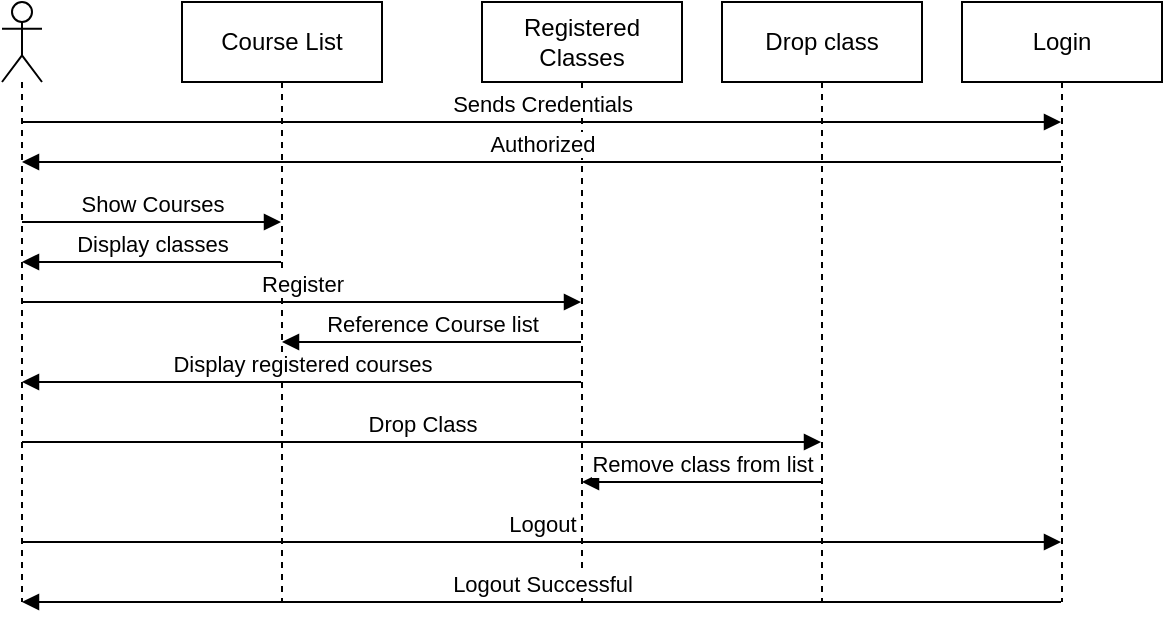 <mxfile version="10.8.0" type="device"><diagram id="JgD2lh6ML-iQqKNAbQdB" name="Page-1"><mxGraphModel dx="1394" dy="864" grid="1" gridSize="10" guides="1" tooltips="1" connect="1" arrows="1" fold="1" page="1" pageScale="1" pageWidth="850" pageHeight="1100" math="0" shadow="0"><root><mxCell id="0"/><mxCell id="1" parent="0"/><mxCell id="rNJ_yxZ2NwGmXnkwzpwj-1" value="" style="shape=umlLifeline;participant=umlActor;perimeter=lifelinePerimeter;whiteSpace=wrap;html=1;container=1;collapsible=0;recursiveResize=0;verticalAlign=top;spacingTop=36;labelBackgroundColor=#ffffff;outlineConnect=0;" vertex="1" parent="1"><mxGeometry x="20" y="20" width="20" height="300" as="geometry"/></mxCell><mxCell id="rNJ_yxZ2NwGmXnkwzpwj-2" value="Course List" style="shape=umlLifeline;perimeter=lifelinePerimeter;whiteSpace=wrap;html=1;container=1;collapsible=0;recursiveResize=0;outlineConnect=0;" vertex="1" parent="1"><mxGeometry x="110" y="20" width="100" height="300" as="geometry"/></mxCell><mxCell id="rNJ_yxZ2NwGmXnkwzpwj-3" value="Registered Classes" style="shape=umlLifeline;perimeter=lifelinePerimeter;whiteSpace=wrap;html=1;container=1;collapsible=0;recursiveResize=0;outlineConnect=0;" vertex="1" parent="1"><mxGeometry x="260" y="20" width="100" height="300" as="geometry"/></mxCell><mxCell id="rNJ_yxZ2NwGmXnkwzpwj-4" value="Login" style="shape=umlLifeline;perimeter=lifelinePerimeter;whiteSpace=wrap;html=1;container=1;collapsible=0;recursiveResize=0;outlineConnect=0;" vertex="1" parent="1"><mxGeometry x="500" y="20" width="100" height="300" as="geometry"/></mxCell><mxCell id="rNJ_yxZ2NwGmXnkwzpwj-6" value="Sends Credentials" style="html=1;verticalAlign=bottom;endArrow=block;" edge="1" parent="1" source="rNJ_yxZ2NwGmXnkwzpwj-1" target="rNJ_yxZ2NwGmXnkwzpwj-4"><mxGeometry width="80" relative="1" as="geometry"><mxPoint x="20" y="340" as="sourcePoint"/><mxPoint x="100" y="340" as="targetPoint"/><Array as="points"><mxPoint x="130" y="80"/></Array></mxGeometry></mxCell><mxCell id="rNJ_yxZ2NwGmXnkwzpwj-7" value="Show Courses" style="html=1;verticalAlign=bottom;endArrow=block;" edge="1" parent="1" source="rNJ_yxZ2NwGmXnkwzpwj-1" target="rNJ_yxZ2NwGmXnkwzpwj-2"><mxGeometry width="80" relative="1" as="geometry"><mxPoint x="20" y="340" as="sourcePoint"/><mxPoint x="100" y="340" as="targetPoint"/><Array as="points"><mxPoint x="140" y="130"/></Array></mxGeometry></mxCell><mxCell id="rNJ_yxZ2NwGmXnkwzpwj-8" value="Authorized" style="html=1;verticalAlign=bottom;endArrow=block;" edge="1" parent="1" source="rNJ_yxZ2NwGmXnkwzpwj-4" target="rNJ_yxZ2NwGmXnkwzpwj-1"><mxGeometry width="80" relative="1" as="geometry"><mxPoint x="20" y="340" as="sourcePoint"/><mxPoint x="100" y="340" as="targetPoint"/><Array as="points"><mxPoint x="410" y="100"/></Array></mxGeometry></mxCell><mxCell id="rNJ_yxZ2NwGmXnkwzpwj-9" value="Register&lt;br&gt;" style="html=1;verticalAlign=bottom;endArrow=block;" edge="1" parent="1" source="rNJ_yxZ2NwGmXnkwzpwj-1" target="rNJ_yxZ2NwGmXnkwzpwj-3"><mxGeometry width="80" relative="1" as="geometry"><mxPoint x="20" y="340" as="sourcePoint"/><mxPoint x="100" y="340" as="targetPoint"/><Array as="points"><mxPoint x="200" y="170"/><mxPoint x="260" y="170"/><mxPoint x="280" y="170"/></Array></mxGeometry></mxCell><mxCell id="rNJ_yxZ2NwGmXnkwzpwj-10" value="Logout Successful" style="html=1;verticalAlign=bottom;endArrow=block;" edge="1" parent="1" source="rNJ_yxZ2NwGmXnkwzpwj-4" target="rNJ_yxZ2NwGmXnkwzpwj-1"><mxGeometry width="80" relative="1" as="geometry"><mxPoint x="20" y="340" as="sourcePoint"/><mxPoint x="100" y="340" as="targetPoint"/><Array as="points"><mxPoint x="350" y="320"/></Array></mxGeometry></mxCell><mxCell id="rNJ_yxZ2NwGmXnkwzpwj-11" value="Logout" style="html=1;verticalAlign=bottom;endArrow=block;" edge="1" parent="1" source="rNJ_yxZ2NwGmXnkwzpwj-1" target="rNJ_yxZ2NwGmXnkwzpwj-4"><mxGeometry width="80" relative="1" as="geometry"><mxPoint x="20" y="350" as="sourcePoint"/><mxPoint x="100" y="350" as="targetPoint"/><Array as="points"><mxPoint x="350" y="290"/><mxPoint x="360" y="290"/></Array></mxGeometry></mxCell><mxCell id="rNJ_yxZ2NwGmXnkwzpwj-13" value="Drop class" style="shape=umlLifeline;perimeter=lifelinePerimeter;whiteSpace=wrap;html=1;container=1;collapsible=0;recursiveResize=0;outlineConnect=0;" vertex="1" parent="1"><mxGeometry x="380" y="20" width="100" height="300" as="geometry"/></mxCell><mxCell id="rNJ_yxZ2NwGmXnkwzpwj-14" value="Drop Class" style="html=1;verticalAlign=bottom;endArrow=block;" edge="1" parent="1" source="rNJ_yxZ2NwGmXnkwzpwj-1" target="rNJ_yxZ2NwGmXnkwzpwj-13"><mxGeometry width="80" relative="1" as="geometry"><mxPoint x="20" y="350" as="sourcePoint"/><mxPoint x="100" y="350" as="targetPoint"/><Array as="points"><mxPoint x="280" y="240"/></Array></mxGeometry></mxCell><mxCell id="rNJ_yxZ2NwGmXnkwzpwj-15" value="Remove class from list" style="html=1;verticalAlign=bottom;endArrow=block;" edge="1" parent="1" source="rNJ_yxZ2NwGmXnkwzpwj-13" target="rNJ_yxZ2NwGmXnkwzpwj-3"><mxGeometry width="80" relative="1" as="geometry"><mxPoint x="20" y="350" as="sourcePoint"/><mxPoint x="100" y="350" as="targetPoint"/><Array as="points"><mxPoint x="400" y="260"/><mxPoint x="340" y="260"/></Array></mxGeometry></mxCell><mxCell id="rNJ_yxZ2NwGmXnkwzpwj-17" value="Display classes" style="html=1;verticalAlign=bottom;endArrow=block;" edge="1" parent="1" source="rNJ_yxZ2NwGmXnkwzpwj-2" target="rNJ_yxZ2NwGmXnkwzpwj-1"><mxGeometry width="80" relative="1" as="geometry"><mxPoint x="20" y="350" as="sourcePoint"/><mxPoint x="100" y="350" as="targetPoint"/><Array as="points"><mxPoint x="120" y="150"/></Array></mxGeometry></mxCell><mxCell id="rNJ_yxZ2NwGmXnkwzpwj-19" value="Reference Course list" style="html=1;verticalAlign=bottom;endArrow=block;" edge="1" parent="1" source="rNJ_yxZ2NwGmXnkwzpwj-3" target="rNJ_yxZ2NwGmXnkwzpwj-2"><mxGeometry width="80" relative="1" as="geometry"><mxPoint x="20" y="350" as="sourcePoint"/><mxPoint x="100" y="350" as="targetPoint"/><Array as="points"><mxPoint x="260" y="190"/></Array></mxGeometry></mxCell><mxCell id="rNJ_yxZ2NwGmXnkwzpwj-20" value="Display registered courses" style="html=1;verticalAlign=bottom;endArrow=block;" edge="1" parent="1" source="rNJ_yxZ2NwGmXnkwzpwj-3" target="rNJ_yxZ2NwGmXnkwzpwj-1"><mxGeometry width="80" relative="1" as="geometry"><mxPoint x="20" y="350" as="sourcePoint"/><mxPoint x="100" y="350" as="targetPoint"/><Array as="points"><mxPoint x="90" y="210"/></Array></mxGeometry></mxCell></root></mxGraphModel></diagram></mxfile>